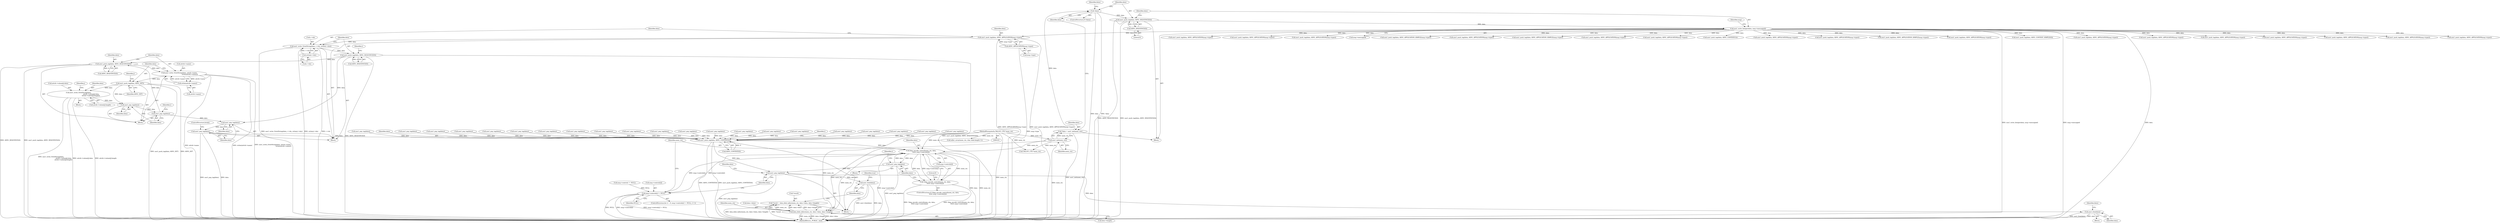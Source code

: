 digraph "1_samba_530d50a1abdcdf4d1775652d4c456c1274d83d8d@API" {
"1000694" [label="(Call,asn1_write_OctetString(data, r->dn, strlen(r->dn)))"];
"1000688" [label="(Call,asn1_push_tag(data, ASN1_APPLICATION(msg->type)))"];
"1000124" [label="(Call,asn1_write_Integer(data, msg->messageid))"];
"1000120" [label="(Call,asn1_push_tag(data, ASN1_SEQUENCE(0)))"];
"1000116" [label="(Call,!data)"];
"1000109" [label="(Call,*data = asn1_init(mem_ctx))"];
"1000111" [label="(Call,asn1_init(mem_ctx))"];
"1000106" [label="(MethodParameterIn,TALLOC_CTX *mem_ctx)"];
"1000122" [label="(Call,ASN1_SEQUENCE(0))"];
"1000690" [label="(Call,ASN1_APPLICATION(msg->type))"];
"1000699" [label="(Call,strlen(r->dn))"];
"1000703" [label="(Call,asn1_push_tag(data, ASN1_SEQUENCE(0)))"];
"1000728" [label="(Call,asn1_push_tag(data, ASN1_SEQUENCE(0)))"];
"1000732" [label="(Call,asn1_write_OctetString(data, attrib->name,\n                                              strlen(attrib->name)))"];
"1000737" [label="(Call,strlen(attrib->name))"];
"1000741" [label="(Call,asn1_push_tag(data, ASN1_SET))"];
"1000760" [label="(Call,asn1_write_OctetString(data,\n                                                       attrib->values[j].data,\n                                                      attrib->values[j].length))"];
"1000776" [label="(Call,asn1_pop_tag(data))"];
"1000778" [label="(Call,asn1_pop_tag(data))"];
"1000780" [label="(Call,asn1_pop_tag(data))"];
"1000782" [label="(Call,asn1_pop_tag(data))"];
"1001216" [label="(Call,asn1_push_tag(data, ASN1_CONTEXT(0)))"];
"1001236" [label="(Call,ldap_encode_control(mem_ctx, data,\n\t\t\t\t\t\t msg->controls[i]))"];
"1001224" [label="(Call,msg->controls[i] != NULL)"];
"1001235" [label="(Call,!ldap_encode_control(mem_ctx, data,\n\t\t\t\t\t\t msg->controls[i]))"];
"1001259" [label="(Call,asn1_pop_tag(data))"];
"1001261" [label="(Call,asn1_pop_tag(data))"];
"1001268" [label="(Call,asn1_free(data))"];
"1001283" [label="(Call,asn1_free(data))"];
"1001275" [label="(Call,data_blob_talloc(mem_ctx, data->data, data->length))"];
"1001272" [label="(Call,*result = data_blob_talloc(mem_ctx, data->data, data->length))"];
"1001232" [label="(Identifier,i)"];
"1000416" [label="(Call,asn1_push_tag(data, ASN1_APPLICATION(msg->type)))"];
"1000779" [label="(Identifier,data)"];
"1000690" [label="(Call,ASN1_APPLICATION(msg->type))"];
"1000507" [label="(Call,asn1_pop_tag(data))"];
"1001288" [label="(Call,TALLOC_CTX *mem_ctx)"];
"1001280" [label="(Call,data->length)"];
"1000119" [label="(Identifier,false)"];
"1000704" [label="(Identifier,data)"];
"1001234" [label="(ControlStructure,if (!ldap_encode_control(mem_ctx, data,\n\t\t\t\t\t\t msg->controls[i])))"];
"1001283" [label="(Call,asn1_free(data))"];
"1000120" [label="(Call,asn1_push_tag(data, ASN1_SEQUENCE(0)))"];
"1001260" [label="(Identifier,data)"];
"1001267" [label="(Block,)"];
"1000696" [label="(Call,r->dn)"];
"1000761" [label="(Identifier,data)"];
"1000728" [label="(Call,asn1_push_tag(data, ASN1_SEQUENCE(0)))"];
"1000112" [label="(Identifier,mem_ctx)"];
"1000107" [label="(Block,)"];
"1000769" [label="(Call,attrib->values[j].length)"];
"1001236" [label="(Call,ldap_encode_control(mem_ctx, data,\n\t\t\t\t\t\t msg->controls[i]))"];
"1001247" [label="(Literal,0)"];
"1000871" [label="(Call,asn1_push_tag(data, ASN1_APPLICATION(msg->type)))"];
"1000784" [label="(ControlStructure,break;)"];
"1001090" [label="(Call,asn1_push_tag(data, ASN1_APPLICATION(msg->type)))"];
"1000776" [label="(Call,asn1_pop_tag(data))"];
"1000269" [label="(Call,asn1_push_tag(data, ASN1_APPLICATION(msg->type)))"];
"1000730" [label="(Call,ASN1_SEQUENCE(0))"];
"1000678" [label="(Block,)"];
"1001222" [label="(Identifier,i)"];
"1001239" [label="(Call,msg->controls[i])"];
"1000689" [label="(Identifier,data)"];
"1001233" [label="(Block,)"];
"1000402" [label="(Call,asn1_pop_tag(data))"];
"1000665" [label="(Call,asn1_push_tag(data, ASN1_APPLICATION(msg->type)))"];
"1000700" [label="(Call,r->dn)"];
"1000688" [label="(Call,asn1_push_tag(data, ASN1_APPLICATION(msg->type)))"];
"1000857" [label="(Call,asn1_pop_tag(data))"];
"1000122" [label="(Call,ASN1_SEQUENCE(0))"];
"1000782" [label="(Call,asn1_pop_tag(data))"];
"1000296" [label="(Call,asn1_pop_tag(data))"];
"1000695" [label="(Identifier,data)"];
"1000777" [label="(Identifier,data)"];
"1000521" [label="(Call,asn1_push_tag(data, ASN1_APPLICATION(msg->type)))"];
"1000121" [label="(Identifier,data)"];
"1000999" [label="(Call,asn1_pop_tag(data))"];
"1001237" [label="(Identifier,mem_ctx)"];
"1000131" [label="(Identifier,msg)"];
"1000920" [label="(Call,asn1_pop_tag(data))"];
"1000111" [label="(Call,asn1_init(mem_ctx))"];
"1001134" [label="(Call,asn1_pop_tag(data))"];
"1000705" [label="(Call,ASN1_SEQUENCE(0))"];
"1001273" [label="(Call,*result)"];
"1000732" [label="(Call,asn1_write_OctetString(data, attrib->name,\n                                              strlen(attrib->name)))"];
"1001235" [label="(Call,!ldap_encode_control(mem_ctx, data,\n\t\t\t\t\t\t msg->controls[i]))"];
"1001215" [label="(Block,)"];
"1001061" [label="(Call,asn1_push_tag(data, ASN1_APPLICATION(msg->type)))"];
"1000796" [label="(Call,asn1_push_tag(data, ASN1_APPLICATION(msg->type)))"];
"1001013" [label="(Call,asn1_push_tag(data, ASN1_APPLICATION(msg->type)))"];
"1001320" [label="(MethodReturn,_PUBLIC_ bool)"];
"1000742" [label="(Identifier,data)"];
"1000717" [label="(Identifier,i)"];
"1000145" [label="(Call,asn1_push_tag(data, ASN1_APPLICATION(msg->type)))"];
"1000718" [label="(Block,)"];
"1000126" [label="(Call,msg->messageid)"];
"1001217" [label="(Identifier,data)"];
"1000106" [label="(MethodParameterIn,TALLOC_CTX *mem_ctx)"];
"1001036" [label="(Call,asn1_push_tag(data, ASN1_APPLICATION_SIMPLE(msg->type)))"];
"1001218" [label="(Call,ASN1_CONTEXT(0))"];
"1000691" [label="(Call,msg->type)"];
"1000109" [label="(Call,*data = asn1_init(mem_ctx))"];
"1001225" [label="(Call,msg->controls[i])"];
"1000674" [label="(Call,asn1_pop_tag(data))"];
"1000116" [label="(Call,!data)"];
"1000733" [label="(Identifier,data)"];
"1000762" [label="(Call,attrib->values[j].data)"];
"1000307" [label="(Call,asn1_pop_tag(data))"];
"1000699" [label="(Call,strlen(r->dn))"];
"1000848" [label="(Call,asn1_push_tag(data, ASN1_APPLICATION(msg->type)))"];
"1000759" [label="(Block,)"];
"1000729" [label="(Identifier,data)"];
"1000778" [label="(Call,asn1_pop_tag(data))"];
"1001210" [label="(Call,msg->controls != NULL)"];
"1000110" [label="(Identifier,data)"];
"1000758" [label="(Identifier,j)"];
"1000530" [label="(Call,asn1_pop_tag(data))"];
"1000783" [label="(Identifier,data)"];
"1000943" [label="(Call,asn1_pop_tag(data))"];
"1001277" [label="(Call,data->data)"];
"1001271" [label="(Identifier,false)"];
"1000781" [label="(Identifier,data)"];
"1000805" [label="(Call,asn1_pop_tag(data))"];
"1001047" [label="(Call,asn1_pop_tag(data))"];
"1000709" [label="(Identifier,i)"];
"1000125" [label="(Identifier,data)"];
"1000694" [label="(Call,asn1_write_OctetString(data, r->dn, strlen(r->dn)))"];
"1000195" [label="(Call,asn1_pop_tag(data))"];
"1000301" [label="(Call,asn1_push_tag(data, ASN1_APPLICATION_SIMPLE(msg->type)))"];
"1000957" [label="(Call,asn1_push_tag(data, ASN1_APPLICATION(msg->type)))"];
"1000934" [label="(Call,asn1_push_tag(data, ASN1_APPLICATION(msg->type)))"];
"1001022" [label="(Call,asn1_pop_tag(data))"];
"1000834" [label="(Call,asn1_pop_tag(data))"];
"1001295" [label="(Call,talloc_array(mem_ctx, char, blob.length+1))"];
"1000199" [label="(Call,asn1_push_tag(data, ASN1_CONTEXT(3)))"];
"1000123" [label="(Literal,0)"];
"1001275" [label="(Call,data_blob_talloc(mem_ctx, data->data, data->length))"];
"1001261" [label="(Call,asn1_pop_tag(data))"];
"1000544" [label="(Call,asn1_push_tag(data, ASN1_APPLICATION(msg->type)))"];
"1000743" [label="(Identifier,ASN1_SET)"];
"1001224" [label="(Call,msg->controls[i] != NULL)"];
"1000117" [label="(Identifier,data)"];
"1001284" [label="(Identifier,data)"];
"1000321" [label="(Call,asn1_push_tag(data, ASN1_APPLICATION(msg->type)))"];
"1000249" [label="(Call,asn1_pop_tag(data))"];
"1000741" [label="(Call,asn1_push_tag(data, ASN1_SET))"];
"1001268" [label="(Call,asn1_free(data))"];
"1001286" [label="(Identifier,true)"];
"1000780" [label="(Call,asn1_pop_tag(data))"];
"1000819" [label="(Call,asn1_push_tag(data, ASN1_APPLICATION_SIMPLE(msg->type)))"];
"1000746" [label="(Identifier,j)"];
"1001076" [label="(Call,asn1_pop_tag(data))"];
"1000651" [label="(Call,asn1_pop_tag(data))"];
"1000738" [label="(Call,attrib->name)"];
"1001148" [label="(Call,asn1_push_tag(data, ASN1_APPLICATION(msg->type)))"];
"1001238" [label="(Identifier,data)"];
"1001276" [label="(Identifier,mem_ctx)"];
"1001220" [label="(ControlStructure,for (i = 0; msg->controls[i] != NULL; i++))"];
"1001216" [label="(Call,asn1_push_tag(data, ASN1_CONTEXT(0)))"];
"1000737" [label="(Call,strlen(attrib->name))"];
"1001265" [label="(Identifier,data)"];
"1001203" [label="(Call,asn1_pop_tag(data))"];
"1000734" [label="(Call,attrib->name)"];
"1000760" [label="(Call,asn1_write_OctetString(data,\n                                                       attrib->values[j].data,\n                                                      attrib->values[j].length))"];
"1000178" [label="(Call,asn1_push_tag(data, ASN1_CONTEXT_SIMPLE(0)))"];
"1001272" [label="(Call,*result = data_blob_talloc(mem_ctx, data->data, data->length))"];
"1000703" [label="(Call,asn1_push_tag(data, ASN1_SEQUENCE(0)))"];
"1001230" [label="(Identifier,NULL)"];
"1000115" [label="(ControlStructure,if (!data))"];
"1000124" [label="(Call,asn1_write_Integer(data, msg->messageid))"];
"1001269" [label="(Identifier,data)"];
"1001259" [label="(Call,asn1_pop_tag(data))"];
"1001262" [label="(Identifier,data)"];
"1000255" [label="(Call,asn1_pop_tag(data))"];
"1000694" -> "1000678"  [label="AST: "];
"1000694" -> "1000699"  [label="CFG: "];
"1000695" -> "1000694"  [label="AST: "];
"1000696" -> "1000694"  [label="AST: "];
"1000699" -> "1000694"  [label="AST: "];
"1000704" -> "1000694"  [label="CFG: "];
"1000694" -> "1001320"  [label="DDG: r->dn"];
"1000694" -> "1001320"  [label="DDG: strlen(r->dn)"];
"1000694" -> "1001320"  [label="DDG: asn1_write_OctetString(data, r->dn, strlen(r->dn))"];
"1000688" -> "1000694"  [label="DDG: data"];
"1000699" -> "1000694"  [label="DDG: r->dn"];
"1000694" -> "1000703"  [label="DDG: data"];
"1000688" -> "1000678"  [label="AST: "];
"1000688" -> "1000690"  [label="CFG: "];
"1000689" -> "1000688"  [label="AST: "];
"1000690" -> "1000688"  [label="AST: "];
"1000695" -> "1000688"  [label="CFG: "];
"1000688" -> "1001320"  [label="DDG: ASN1_APPLICATION(msg->type)"];
"1000688" -> "1001320"  [label="DDG: asn1_push_tag(data, ASN1_APPLICATION(msg->type))"];
"1000124" -> "1000688"  [label="DDG: data"];
"1000690" -> "1000688"  [label="DDG: msg->type"];
"1000124" -> "1000107"  [label="AST: "];
"1000124" -> "1000126"  [label="CFG: "];
"1000125" -> "1000124"  [label="AST: "];
"1000126" -> "1000124"  [label="AST: "];
"1000131" -> "1000124"  [label="CFG: "];
"1000124" -> "1001320"  [label="DDG: msg->messageid"];
"1000124" -> "1001320"  [label="DDG: data"];
"1000124" -> "1001320"  [label="DDG: asn1_write_Integer(data, msg->messageid)"];
"1000120" -> "1000124"  [label="DDG: data"];
"1000124" -> "1000145"  [label="DDG: data"];
"1000124" -> "1000178"  [label="DDG: data"];
"1000124" -> "1000199"  [label="DDG: data"];
"1000124" -> "1000269"  [label="DDG: data"];
"1000124" -> "1000301"  [label="DDG: data"];
"1000124" -> "1000321"  [label="DDG: data"];
"1000124" -> "1000416"  [label="DDG: data"];
"1000124" -> "1000521"  [label="DDG: data"];
"1000124" -> "1000544"  [label="DDG: data"];
"1000124" -> "1000665"  [label="DDG: data"];
"1000124" -> "1000796"  [label="DDG: data"];
"1000124" -> "1000819"  [label="DDG: data"];
"1000124" -> "1000848"  [label="DDG: data"];
"1000124" -> "1000871"  [label="DDG: data"];
"1000124" -> "1000934"  [label="DDG: data"];
"1000124" -> "1000957"  [label="DDG: data"];
"1000124" -> "1001013"  [label="DDG: data"];
"1000124" -> "1001036"  [label="DDG: data"];
"1000124" -> "1001061"  [label="DDG: data"];
"1000124" -> "1001090"  [label="DDG: data"];
"1000124" -> "1001148"  [label="DDG: data"];
"1000120" -> "1000107"  [label="AST: "];
"1000120" -> "1000122"  [label="CFG: "];
"1000121" -> "1000120"  [label="AST: "];
"1000122" -> "1000120"  [label="AST: "];
"1000125" -> "1000120"  [label="CFG: "];
"1000120" -> "1001320"  [label="DDG: asn1_push_tag(data, ASN1_SEQUENCE(0))"];
"1000120" -> "1001320"  [label="DDG: ASN1_SEQUENCE(0)"];
"1000116" -> "1000120"  [label="DDG: data"];
"1000122" -> "1000120"  [label="DDG: 0"];
"1000116" -> "1000115"  [label="AST: "];
"1000116" -> "1000117"  [label="CFG: "];
"1000117" -> "1000116"  [label="AST: "];
"1000119" -> "1000116"  [label="CFG: "];
"1000121" -> "1000116"  [label="CFG: "];
"1000116" -> "1001320"  [label="DDG: data"];
"1000116" -> "1001320"  [label="DDG: !data"];
"1000109" -> "1000116"  [label="DDG: data"];
"1000109" -> "1000107"  [label="AST: "];
"1000109" -> "1000111"  [label="CFG: "];
"1000110" -> "1000109"  [label="AST: "];
"1000111" -> "1000109"  [label="AST: "];
"1000117" -> "1000109"  [label="CFG: "];
"1000109" -> "1001320"  [label="DDG: asn1_init(mem_ctx)"];
"1000111" -> "1000109"  [label="DDG: mem_ctx"];
"1000111" -> "1000112"  [label="CFG: "];
"1000112" -> "1000111"  [label="AST: "];
"1000111" -> "1001320"  [label="DDG: mem_ctx"];
"1000106" -> "1000111"  [label="DDG: mem_ctx"];
"1000111" -> "1001236"  [label="DDG: mem_ctx"];
"1000111" -> "1001275"  [label="DDG: mem_ctx"];
"1000111" -> "1001288"  [label="DDG: mem_ctx"];
"1000106" -> "1000103"  [label="AST: "];
"1000106" -> "1001320"  [label="DDG: mem_ctx"];
"1000106" -> "1001236"  [label="DDG: mem_ctx"];
"1000106" -> "1001275"  [label="DDG: mem_ctx"];
"1000106" -> "1001288"  [label="DDG: mem_ctx"];
"1000106" -> "1001295"  [label="DDG: mem_ctx"];
"1000122" -> "1000123"  [label="CFG: "];
"1000123" -> "1000122"  [label="AST: "];
"1000690" -> "1000691"  [label="CFG: "];
"1000691" -> "1000690"  [label="AST: "];
"1000690" -> "1001320"  [label="DDG: msg->type"];
"1000699" -> "1000700"  [label="CFG: "];
"1000700" -> "1000699"  [label="AST: "];
"1000703" -> "1000678"  [label="AST: "];
"1000703" -> "1000705"  [label="CFG: "];
"1000704" -> "1000703"  [label="AST: "];
"1000705" -> "1000703"  [label="AST: "];
"1000709" -> "1000703"  [label="CFG: "];
"1000703" -> "1001320"  [label="DDG: ASN1_SEQUENCE(0)"];
"1000703" -> "1001320"  [label="DDG: asn1_push_tag(data, ASN1_SEQUENCE(0))"];
"1000705" -> "1000703"  [label="DDG: 0"];
"1000703" -> "1000728"  [label="DDG: data"];
"1000703" -> "1000780"  [label="DDG: data"];
"1000728" -> "1000718"  [label="AST: "];
"1000728" -> "1000730"  [label="CFG: "];
"1000729" -> "1000728"  [label="AST: "];
"1000730" -> "1000728"  [label="AST: "];
"1000733" -> "1000728"  [label="CFG: "];
"1000728" -> "1001320"  [label="DDG: ASN1_SEQUENCE(0)"];
"1000728" -> "1001320"  [label="DDG: asn1_push_tag(data, ASN1_SEQUENCE(0))"];
"1000778" -> "1000728"  [label="DDG: data"];
"1000730" -> "1000728"  [label="DDG: 0"];
"1000728" -> "1000732"  [label="DDG: data"];
"1000732" -> "1000718"  [label="AST: "];
"1000732" -> "1000737"  [label="CFG: "];
"1000733" -> "1000732"  [label="AST: "];
"1000734" -> "1000732"  [label="AST: "];
"1000737" -> "1000732"  [label="AST: "];
"1000742" -> "1000732"  [label="CFG: "];
"1000732" -> "1001320"  [label="DDG: attrib->name"];
"1000732" -> "1001320"  [label="DDG: strlen(attrib->name)"];
"1000732" -> "1001320"  [label="DDG: asn1_write_OctetString(data, attrib->name,\n                                              strlen(attrib->name))"];
"1000737" -> "1000732"  [label="DDG: attrib->name"];
"1000732" -> "1000737"  [label="DDG: attrib->name"];
"1000732" -> "1000741"  [label="DDG: data"];
"1000737" -> "1000738"  [label="CFG: "];
"1000738" -> "1000737"  [label="AST: "];
"1000741" -> "1000718"  [label="AST: "];
"1000741" -> "1000743"  [label="CFG: "];
"1000742" -> "1000741"  [label="AST: "];
"1000743" -> "1000741"  [label="AST: "];
"1000746" -> "1000741"  [label="CFG: "];
"1000741" -> "1001320"  [label="DDG: ASN1_SET"];
"1000741" -> "1001320"  [label="DDG: asn1_push_tag(data, ASN1_SET)"];
"1000741" -> "1000760"  [label="DDG: data"];
"1000741" -> "1000776"  [label="DDG: data"];
"1000760" -> "1000759"  [label="AST: "];
"1000760" -> "1000769"  [label="CFG: "];
"1000761" -> "1000760"  [label="AST: "];
"1000762" -> "1000760"  [label="AST: "];
"1000769" -> "1000760"  [label="AST: "];
"1000758" -> "1000760"  [label="CFG: "];
"1000760" -> "1001320"  [label="DDG: attrib->values[j].data"];
"1000760" -> "1001320"  [label="DDG: attrib->values[j].length"];
"1000760" -> "1001320"  [label="DDG: asn1_write_OctetString(data,\n                                                       attrib->values[j].data,\n                                                      attrib->values[j].length)"];
"1000760" -> "1000776"  [label="DDG: data"];
"1000776" -> "1000718"  [label="AST: "];
"1000776" -> "1000777"  [label="CFG: "];
"1000777" -> "1000776"  [label="AST: "];
"1000779" -> "1000776"  [label="CFG: "];
"1000776" -> "1000778"  [label="DDG: data"];
"1000778" -> "1000718"  [label="AST: "];
"1000778" -> "1000779"  [label="CFG: "];
"1000779" -> "1000778"  [label="AST: "];
"1000717" -> "1000778"  [label="CFG: "];
"1000778" -> "1000780"  [label="DDG: data"];
"1000780" -> "1000678"  [label="AST: "];
"1000780" -> "1000781"  [label="CFG: "];
"1000781" -> "1000780"  [label="AST: "];
"1000783" -> "1000780"  [label="CFG: "];
"1000780" -> "1000782"  [label="DDG: data"];
"1000782" -> "1000678"  [label="AST: "];
"1000782" -> "1000783"  [label="CFG: "];
"1000783" -> "1000782"  [label="AST: "];
"1000784" -> "1000782"  [label="CFG: "];
"1000782" -> "1001320"  [label="DDG: data"];
"1000782" -> "1001320"  [label="DDG: asn1_pop_tag(data)"];
"1000782" -> "1001216"  [label="DDG: data"];
"1001216" -> "1001215"  [label="AST: "];
"1001216" -> "1001218"  [label="CFG: "];
"1001217" -> "1001216"  [label="AST: "];
"1001218" -> "1001216"  [label="AST: "];
"1001222" -> "1001216"  [label="CFG: "];
"1001216" -> "1001320"  [label="DDG: ASN1_CONTEXT(0)"];
"1001216" -> "1001320"  [label="DDG: asn1_push_tag(data, ASN1_CONTEXT(0))"];
"1000857" -> "1001216"  [label="DDG: data"];
"1001134" -> "1001216"  [label="DDG: data"];
"1000805" -> "1001216"  [label="DDG: data"];
"1001047" -> "1001216"  [label="DDG: data"];
"1000530" -> "1001216"  [label="DDG: data"];
"1000651" -> "1001216"  [label="DDG: data"];
"1000674" -> "1001216"  [label="DDG: data"];
"1001203" -> "1001216"  [label="DDG: data"];
"1000296" -> "1001216"  [label="DDG: data"];
"1000255" -> "1001216"  [label="DDG: data"];
"1000920" -> "1001216"  [label="DDG: data"];
"1000834" -> "1001216"  [label="DDG: data"];
"1000402" -> "1001216"  [label="DDG: data"];
"1001076" -> "1001216"  [label="DDG: data"];
"1000943" -> "1001216"  [label="DDG: data"];
"1001022" -> "1001216"  [label="DDG: data"];
"1000249" -> "1001216"  [label="DDG: data"];
"1000307" -> "1001216"  [label="DDG: data"];
"1000195" -> "1001216"  [label="DDG: data"];
"1000507" -> "1001216"  [label="DDG: data"];
"1000999" -> "1001216"  [label="DDG: data"];
"1001218" -> "1001216"  [label="DDG: 0"];
"1001216" -> "1001236"  [label="DDG: data"];
"1001216" -> "1001261"  [label="DDG: data"];
"1001236" -> "1001235"  [label="AST: "];
"1001236" -> "1001239"  [label="CFG: "];
"1001237" -> "1001236"  [label="AST: "];
"1001238" -> "1001236"  [label="AST: "];
"1001239" -> "1001236"  [label="AST: "];
"1001235" -> "1001236"  [label="CFG: "];
"1001236" -> "1001320"  [label="DDG: msg->controls[i]"];
"1001236" -> "1001320"  [label="DDG: data"];
"1001236" -> "1001320"  [label="DDG: mem_ctx"];
"1001236" -> "1001224"  [label="DDG: msg->controls[i]"];
"1001236" -> "1001235"  [label="DDG: mem_ctx"];
"1001236" -> "1001235"  [label="DDG: data"];
"1001236" -> "1001235"  [label="DDG: msg->controls[i]"];
"1001259" -> "1001236"  [label="DDG: data"];
"1001224" -> "1001236"  [label="DDG: msg->controls[i]"];
"1001236" -> "1001259"  [label="DDG: data"];
"1001236" -> "1001275"  [label="DDG: mem_ctx"];
"1001224" -> "1001220"  [label="AST: "];
"1001224" -> "1001230"  [label="CFG: "];
"1001225" -> "1001224"  [label="AST: "];
"1001230" -> "1001224"  [label="AST: "];
"1001237" -> "1001224"  [label="CFG: "];
"1001262" -> "1001224"  [label="CFG: "];
"1001224" -> "1001320"  [label="DDG: NULL"];
"1001224" -> "1001320"  [label="DDG: msg->controls[i]"];
"1001224" -> "1001320"  [label="DDG: msg->controls[i] != NULL"];
"1001210" -> "1001224"  [label="DDG: NULL"];
"1001235" -> "1001234"  [label="AST: "];
"1001247" -> "1001235"  [label="CFG: "];
"1001260" -> "1001235"  [label="CFG: "];
"1001235" -> "1001320"  [label="DDG: !ldap_encode_control(mem_ctx, data,\n\t\t\t\t\t\t msg->controls[i])"];
"1001235" -> "1001320"  [label="DDG: ldap_encode_control(mem_ctx, data,\n\t\t\t\t\t\t msg->controls[i])"];
"1001259" -> "1001233"  [label="AST: "];
"1001259" -> "1001260"  [label="CFG: "];
"1001260" -> "1001259"  [label="AST: "];
"1001232" -> "1001259"  [label="CFG: "];
"1001259" -> "1001320"  [label="DDG: asn1_pop_tag(data)"];
"1001259" -> "1001261"  [label="DDG: data"];
"1001261" -> "1001215"  [label="AST: "];
"1001261" -> "1001262"  [label="CFG: "];
"1001262" -> "1001261"  [label="AST: "];
"1001265" -> "1001261"  [label="CFG: "];
"1001261" -> "1001320"  [label="DDG: asn1_pop_tag(data)"];
"1001261" -> "1001268"  [label="DDG: data"];
"1001261" -> "1001283"  [label="DDG: data"];
"1001268" -> "1001267"  [label="AST: "];
"1001268" -> "1001269"  [label="CFG: "];
"1001269" -> "1001268"  [label="AST: "];
"1001271" -> "1001268"  [label="CFG: "];
"1001268" -> "1001320"  [label="DDG: asn1_free(data)"];
"1001268" -> "1001320"  [label="DDG: data"];
"1001283" -> "1001215"  [label="AST: "];
"1001283" -> "1001284"  [label="CFG: "];
"1001284" -> "1001283"  [label="AST: "];
"1001286" -> "1001283"  [label="CFG: "];
"1001283" -> "1001320"  [label="DDG: asn1_free(data)"];
"1001283" -> "1001320"  [label="DDG: data"];
"1001275" -> "1001272"  [label="AST: "];
"1001275" -> "1001280"  [label="CFG: "];
"1001276" -> "1001275"  [label="AST: "];
"1001277" -> "1001275"  [label="AST: "];
"1001280" -> "1001275"  [label="AST: "];
"1001272" -> "1001275"  [label="CFG: "];
"1001275" -> "1001320"  [label="DDG: data->length"];
"1001275" -> "1001320"  [label="DDG: data->data"];
"1001275" -> "1001320"  [label="DDG: mem_ctx"];
"1001275" -> "1001272"  [label="DDG: mem_ctx"];
"1001275" -> "1001272"  [label="DDG: data->data"];
"1001275" -> "1001272"  [label="DDG: data->length"];
"1001272" -> "1001215"  [label="AST: "];
"1001273" -> "1001272"  [label="AST: "];
"1001284" -> "1001272"  [label="CFG: "];
"1001272" -> "1001320"  [label="DDG: data_blob_talloc(mem_ctx, data->data, data->length)"];
"1001272" -> "1001320"  [label="DDG: *result"];
}
